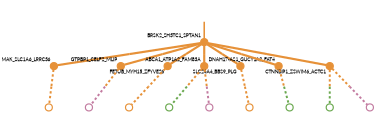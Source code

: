 strict digraph  {
graph[splines=false]; nodesep=0.7; rankdir=TB; ranksep=0.6; forcelabels=true; dpi=600; size=2.5;
0 [color="#e69138ff", fillcolor="#e69138ff", fixedsize=true, fontname=Lato, fontsize="12pt", height="0.25", label="", penwidth=3, shape=circle, style=filled, xlabel=BRSK2_SH3TC1_SPTAN1];
1 [color="#e69138ff", fillcolor="#e69138ff", fixedsize=true, fontname=Lato, fontsize="12pt", height="0.25", label="", penwidth=3, shape=circle, style=filled, xlabel=MAK_SLC1A6_LRRC36];
2 [color="#e69138ff", fillcolor="#e69138ff", fixedsize=true, fontname=Lato, fontsize="12pt", height="0.25", label="", penwidth=3, shape=circle, style=filled, xlabel=GTPBP1_CELF2_MLIP];
3 [color="#e69138ff", fillcolor="#e69138ff", fixedsize=true, fontname=Lato, fontsize="12pt", height="0.25", label="", penwidth=3, shape=circle, style=filled, xlabel=FETUB_MYH15_ZFYVE26];
4 [color="#e69138ff", fillcolor="#e69138ff", fixedsize=true, fontname=Lato, fontsize="12pt", height="0.25", label="", penwidth=3, shape=circle, style=filled, xlabel=ABCA1_ATP1A2_FAM83A];
5 [color="#e69138ff", fillcolor="#e69138ff", fixedsize=true, fontname=Lato, fontsize="12pt", height="0.25", label="", penwidth=3, shape=circle, style=filled, xlabel=SLC24A4_BBS9_PLG];
6 [color="#e69138ff", fillcolor="#e69138ff", fixedsize=true, fontname=Lato, fontsize="12pt", height="0.25", label="", penwidth=3, shape=circle, style=filled, xlabel="DNAH17-AS1_GUCY1A2_FAT4"];
7 [color="#e69138ff", fillcolor="#e69138ff", fixedsize=true, fontname=Lato, fontsize="12pt", height="0.25", label="", penwidth=3, shape=circle, style=filled, xlabel=CTNNBIP1_ZSWIM6_ACTC1];
14 [color="#e69138ff", fillcolor="#e69138ff", fixedsize=true, fontname=Lato, fontsize="12pt", height="0.25", label="", penwidth=3, shape=circle, style=solid, xlabel=""];
11 [color="#c27ba0ff", fillcolor="#c27ba0ff", fixedsize=true, fontname=Lato, fontsize="12pt", height="0.25", label="", penwidth=3, shape=circle, style=solid, xlabel=""];
15 [color="#e69138ff", fillcolor="#e69138ff", fixedsize=true, fontname=Lato, fontsize="12pt", height="0.25", label="", penwidth=3, shape=circle, style=solid, xlabel=""];
8 [color="#6aa84fff", fillcolor="#6aa84fff", fixedsize=true, fontname=Lato, fontsize="12pt", height="0.25", label="", penwidth=3, shape=circle, style=solid, xlabel=""];
12 [color="#c27ba0ff", fillcolor="#c27ba0ff", fixedsize=true, fontname=Lato, fontsize="12pt", height="0.25", label="", penwidth=3, shape=circle, style=solid, xlabel=""];
16 [color="#e69138ff", fillcolor="#e69138ff", fixedsize=true, fontname=Lato, fontsize="12pt", height="0.25", label="", penwidth=3, shape=circle, style=solid, xlabel=""];
9 [color="#6aa84fff", fillcolor="#6aa84fff", fixedsize=true, fontname=Lato, fontsize="12pt", height="0.25", label="", penwidth=3, shape=circle, style=solid, xlabel=""];
10 [color="#6aa84fff", fillcolor="#6aa84fff", fixedsize=true, fontname=Lato, fontsize="12pt", height="0.25", label="", penwidth=3, shape=circle, style=solid, xlabel=""];
13 [color="#c27ba0ff", fillcolor="#c27ba0ff", fixedsize=true, fontname=Lato, fontsize="12pt", height="0.25", label="", penwidth=3, shape=circle, style=solid, xlabel=""];
normal [label="", penwidth=3, style=invis, xlabel=BRSK2_SH3TC1_SPTAN1];
0 -> 1  [arrowsize=0, color="#e69138ff;0.5:#e69138ff", minlen="1.7999999523162842", penwidth="5.5", style=solid];
0 -> 2  [arrowsize=0, color="#e69138ff;0.5:#e69138ff", minlen="1.7999999523162842", penwidth="5.5", style=solid];
0 -> 3  [arrowsize=0, color="#e69138ff;0.5:#e69138ff", minlen="1.5999999046325684", penwidth="5.5", style=solid];
0 -> 4  [arrowsize=0, color="#e69138ff;0.5:#e69138ff", minlen="1.1999999284744263", penwidth="5.5", style=solid];
0 -> 5  [arrowsize=0, color="#e69138ff;0.5:#e69138ff", minlen="1.1999999284744263", penwidth="5.5", style=solid];
0 -> 6  [arrowsize=0, color="#e69138ff;0.5:#e69138ff", minlen="1.1999999284744263", penwidth="5.5", style=solid];
0 -> 7  [arrowsize=0, color="#e69138ff;0.5:#e69138ff", minlen="1.0", penwidth="5.5", style=solid];
1 -> 14  [arrowsize=0, color="#e69138ff;0.5:#e69138ff", minlen="2.0", penwidth=5, style=dashed];
2 -> 11  [arrowsize=0, color="#e69138ff;0.5:#c27ba0ff", minlen="2.0", penwidth=5, style=dashed];
3 -> 15  [arrowsize=0, color="#e69138ff;0.5:#e69138ff", minlen="2.0", penwidth=5, style=dashed];
4 -> 8  [arrowsize=0, color="#e69138ff;0.5:#6aa84fff", minlen="2.0", penwidth=5, style=dashed];
4 -> 12  [arrowsize=0, color="#e69138ff;0.5:#c27ba0ff", minlen="2.0", penwidth=5, style=dashed];
5 -> 16  [arrowsize=0, color="#e69138ff;0.5:#e69138ff", minlen="2.0", penwidth=5, style=dashed];
6 -> 9  [arrowsize=0, color="#e69138ff;0.5:#6aa84fff", minlen="2.0", penwidth=5, style=dashed];
7 -> 10  [arrowsize=0, color="#e69138ff;0.5:#6aa84fff", minlen="2.0", penwidth=5, style=dashed];
7 -> 13  [arrowsize=0, color="#e69138ff;0.5:#c27ba0ff", minlen="2.0", penwidth=5, style=dashed];
normal -> 0  [arrowsize=0, color="#e69138ff", label="", penwidth=4, style=solid];
}
